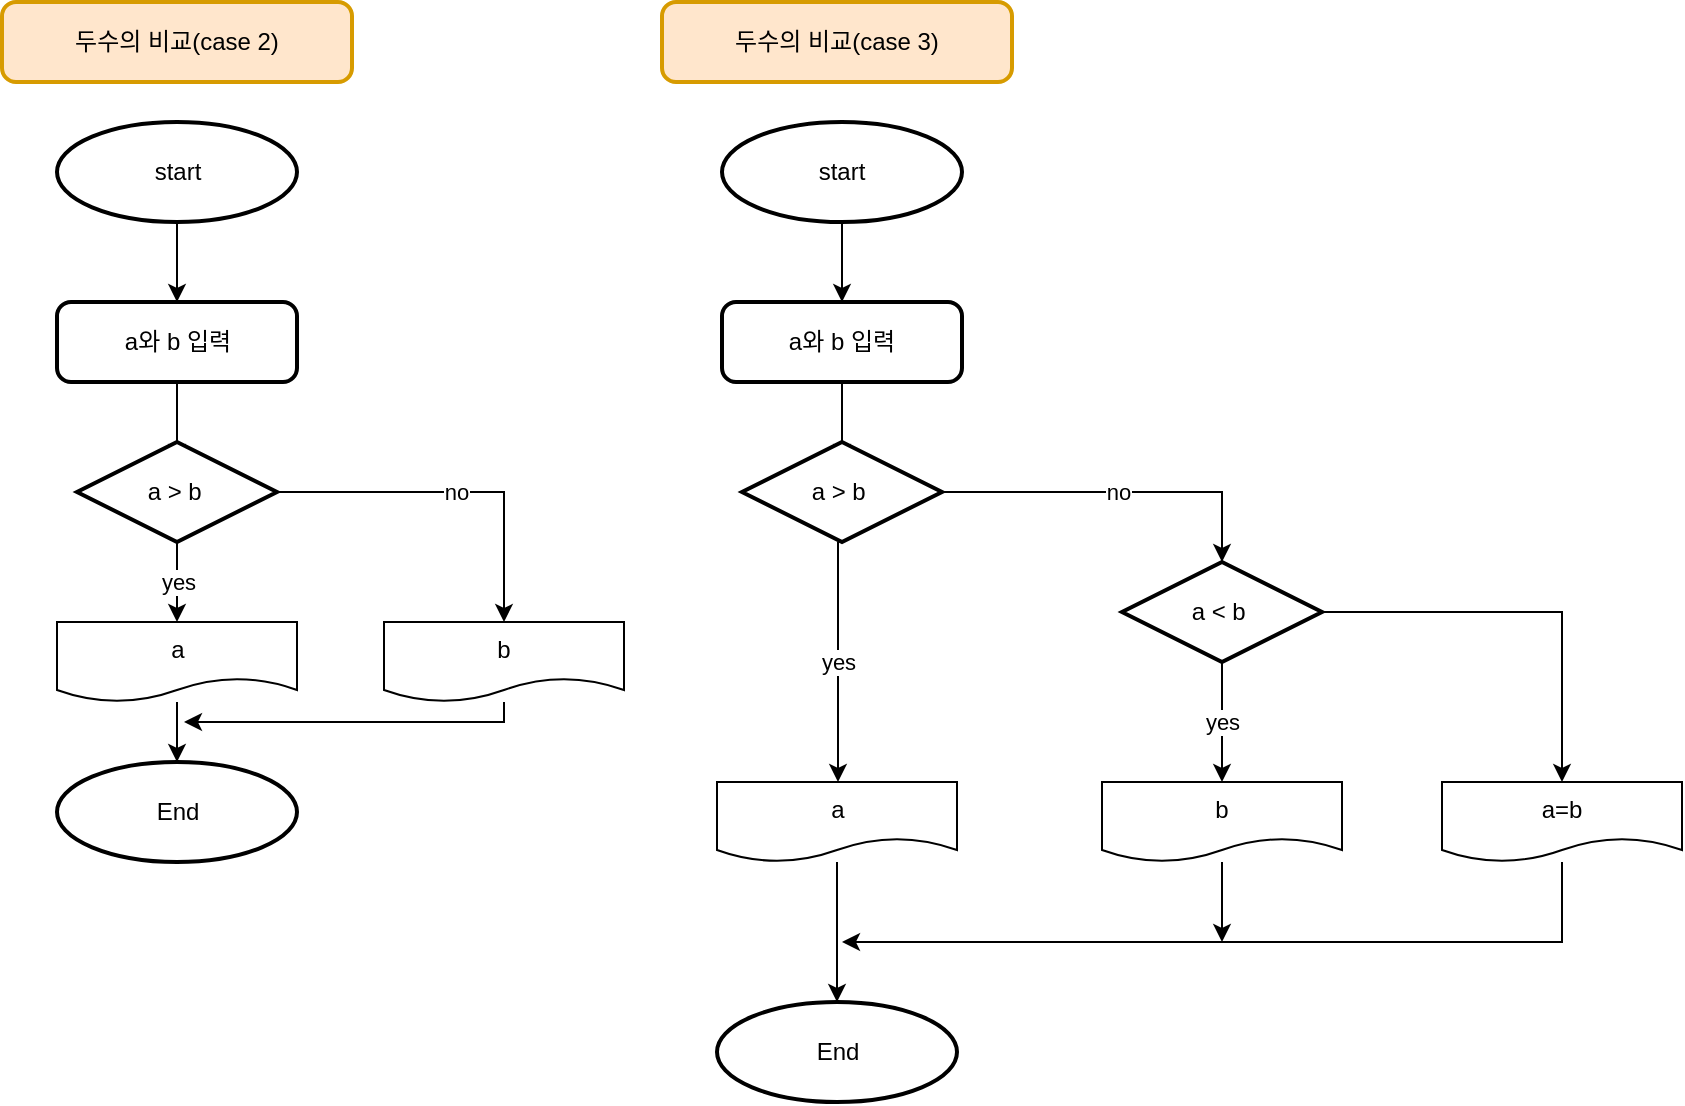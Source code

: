 <mxfile version="16.4.0" type="device"><diagram id="C5RBs43oDa-KdzZeNtuy" name="Page-1"><mxGraphModel dx="1792" dy="701" grid="1" gridSize="10" guides="1" tooltips="1" connect="1" arrows="1" fold="1" page="1" pageScale="1" pageWidth="827" pageHeight="1169" math="0" shadow="0"><root><mxCell id="WIyWlLk6GJQsqaUBKTNV-0"/><mxCell id="WIyWlLk6GJQsqaUBKTNV-1" parent="WIyWlLk6GJQsqaUBKTNV-0"/><mxCell id="VAmkBU1my4DgaGKgUGXG-18" value="두수의 비교(case 2)" style="rounded=1;whiteSpace=wrap;html=1;absoluteArcSize=1;arcSize=14;strokeWidth=2;fillColor=#ffe6cc;strokeColor=#d79b00;" parent="WIyWlLk6GJQsqaUBKTNV-1" vertex="1"><mxGeometry x="-50" y="10" width="175" height="40" as="geometry"/></mxCell><mxCell id="VAmkBU1my4DgaGKgUGXG-19" value="" style="edgeStyle=orthogonalEdgeStyle;rounded=0;orthogonalLoop=1;jettySize=auto;html=1;" parent="WIyWlLk6GJQsqaUBKTNV-1" source="VAmkBU1my4DgaGKgUGXG-20" target="VAmkBU1my4DgaGKgUGXG-22" edge="1"><mxGeometry relative="1" as="geometry"/></mxCell><mxCell id="VAmkBU1my4DgaGKgUGXG-20" value="start" style="strokeWidth=2;html=1;shape=mxgraph.flowchart.start_2;whiteSpace=wrap;" parent="WIyWlLk6GJQsqaUBKTNV-1" vertex="1"><mxGeometry x="-22.5" y="70" width="120" height="50" as="geometry"/></mxCell><mxCell id="VAmkBU1my4DgaGKgUGXG-21" value="" style="edgeStyle=orthogonalEdgeStyle;rounded=0;orthogonalLoop=1;jettySize=auto;html=1;" parent="WIyWlLk6GJQsqaUBKTNV-1" source="VAmkBU1my4DgaGKgUGXG-22" edge="1"><mxGeometry relative="1" as="geometry"><mxPoint x="37.5" y="240" as="targetPoint"/></mxGeometry></mxCell><mxCell id="VAmkBU1my4DgaGKgUGXG-22" value="a와 b 입력" style="rounded=1;whiteSpace=wrap;html=1;absoluteArcSize=1;arcSize=14;strokeWidth=2;" parent="WIyWlLk6GJQsqaUBKTNV-1" vertex="1"><mxGeometry x="-22.5" y="160" width="120" height="40" as="geometry"/></mxCell><mxCell id="VAmkBU1my4DgaGKgUGXG-31" value="no" style="edgeStyle=orthogonalEdgeStyle;rounded=0;orthogonalLoop=1;jettySize=auto;html=1;entryX=0.5;entryY=0;entryDx=0;entryDy=0;" parent="WIyWlLk6GJQsqaUBKTNV-1" source="VAmkBU1my4DgaGKgUGXG-36" target="VAmkBU1my4DgaGKgUGXG-30" edge="1"><mxGeometry relative="1" as="geometry"><mxPoint x="97.5" y="260" as="sourcePoint"/></mxGeometry></mxCell><mxCell id="V-JeUeEDu_jA01vCYz3y-0" value="" style="edgeStyle=orthogonalEdgeStyle;rounded=0;orthogonalLoop=1;jettySize=auto;html=1;" edge="1" parent="WIyWlLk6GJQsqaUBKTNV-1" source="VAmkBU1my4DgaGKgUGXG-26"><mxGeometry relative="1" as="geometry"><mxPoint x="37.5" y="390" as="targetPoint"/></mxGeometry></mxCell><mxCell id="VAmkBU1my4DgaGKgUGXG-26" value="a" style="shape=document;whiteSpace=wrap;html=1;boundedLbl=1;" parent="WIyWlLk6GJQsqaUBKTNV-1" vertex="1"><mxGeometry x="-22.5" y="320" width="120" height="40" as="geometry"/></mxCell><mxCell id="V-JeUeEDu_jA01vCYz3y-16" style="edgeStyle=orthogonalEdgeStyle;rounded=0;orthogonalLoop=1;jettySize=auto;html=1;" edge="1" parent="WIyWlLk6GJQsqaUBKTNV-1" source="VAmkBU1my4DgaGKgUGXG-30"><mxGeometry relative="1" as="geometry"><mxPoint x="41" y="370" as="targetPoint"/><Array as="points"><mxPoint x="201" y="370"/><mxPoint x="61" y="370"/></Array></mxGeometry></mxCell><mxCell id="VAmkBU1my4DgaGKgUGXG-30" value="b" style="shape=document;whiteSpace=wrap;html=1;boundedLbl=1;" parent="WIyWlLk6GJQsqaUBKTNV-1" vertex="1"><mxGeometry x="141" y="320" width="120" height="40" as="geometry"/></mxCell><mxCell id="VAmkBU1my4DgaGKgUGXG-39" value="yes" style="edgeStyle=orthogonalEdgeStyle;rounded=0;orthogonalLoop=1;jettySize=auto;html=1;entryX=0.5;entryY=0;entryDx=0;entryDy=0;" parent="WIyWlLk6GJQsqaUBKTNV-1" source="VAmkBU1my4DgaGKgUGXG-36" target="VAmkBU1my4DgaGKgUGXG-26" edge="1"><mxGeometry relative="1" as="geometry"/></mxCell><mxCell id="VAmkBU1my4DgaGKgUGXG-36" value="&lt;span&gt;a &amp;gt; b&amp;nbsp;&lt;/span&gt;" style="strokeWidth=2;html=1;shape=mxgraph.flowchart.decision;whiteSpace=wrap;" parent="WIyWlLk6GJQsqaUBKTNV-1" vertex="1"><mxGeometry x="-12.5" y="230" width="100" height="50" as="geometry"/></mxCell><mxCell id="V-JeUeEDu_jA01vCYz3y-8" value="End" style="strokeWidth=2;html=1;shape=mxgraph.flowchart.start_2;whiteSpace=wrap;" vertex="1" parent="WIyWlLk6GJQsqaUBKTNV-1"><mxGeometry x="-22.5" y="390" width="120" height="50" as="geometry"/></mxCell><mxCell id="V-JeUeEDu_jA01vCYz3y-17" value="" style="edgeStyle=orthogonalEdgeStyle;rounded=0;orthogonalLoop=1;jettySize=auto;html=1;" edge="1" parent="WIyWlLk6GJQsqaUBKTNV-1" source="V-JeUeEDu_jA01vCYz3y-18" target="V-JeUeEDu_jA01vCYz3y-20"><mxGeometry relative="1" as="geometry"/></mxCell><mxCell id="V-JeUeEDu_jA01vCYz3y-18" value="start" style="strokeWidth=2;html=1;shape=mxgraph.flowchart.start_2;whiteSpace=wrap;" vertex="1" parent="WIyWlLk6GJQsqaUBKTNV-1"><mxGeometry x="310" y="70" width="120" height="50" as="geometry"/></mxCell><mxCell id="V-JeUeEDu_jA01vCYz3y-19" value="" style="edgeStyle=orthogonalEdgeStyle;rounded=0;orthogonalLoop=1;jettySize=auto;html=1;" edge="1" parent="WIyWlLk6GJQsqaUBKTNV-1" source="V-JeUeEDu_jA01vCYz3y-20"><mxGeometry relative="1" as="geometry"><mxPoint x="370" y="240" as="targetPoint"/></mxGeometry></mxCell><mxCell id="V-JeUeEDu_jA01vCYz3y-20" value="a와 b 입력" style="rounded=1;whiteSpace=wrap;html=1;absoluteArcSize=1;arcSize=14;strokeWidth=2;" vertex="1" parent="WIyWlLk6GJQsqaUBKTNV-1"><mxGeometry x="310" y="160" width="120" height="40" as="geometry"/></mxCell><mxCell id="V-JeUeEDu_jA01vCYz3y-21" value="no" style="edgeStyle=orthogonalEdgeStyle;rounded=0;orthogonalLoop=1;jettySize=auto;html=1;" edge="1" parent="WIyWlLk6GJQsqaUBKTNV-1" source="V-JeUeEDu_jA01vCYz3y-27"><mxGeometry relative="1" as="geometry"><mxPoint x="430" y="260" as="sourcePoint"/><mxPoint x="560" y="290" as="targetPoint"/><Array as="points"><mxPoint x="560" y="255"/></Array></mxGeometry></mxCell><mxCell id="V-JeUeEDu_jA01vCYz3y-37" value="" style="edgeStyle=orthogonalEdgeStyle;rounded=0;orthogonalLoop=1;jettySize=auto;html=1;" edge="1" parent="WIyWlLk6GJQsqaUBKTNV-1" source="V-JeUeEDu_jA01vCYz3y-23" target="V-JeUeEDu_jA01vCYz3y-28"><mxGeometry relative="1" as="geometry"/></mxCell><mxCell id="V-JeUeEDu_jA01vCYz3y-23" value="a" style="shape=document;whiteSpace=wrap;html=1;boundedLbl=1;" vertex="1" parent="WIyWlLk6GJQsqaUBKTNV-1"><mxGeometry x="307.5" y="400" width="120" height="40" as="geometry"/></mxCell><mxCell id="V-JeUeEDu_jA01vCYz3y-36" value="yes" style="edgeStyle=orthogonalEdgeStyle;rounded=0;orthogonalLoop=1;jettySize=auto;html=1;" edge="1" parent="WIyWlLk6GJQsqaUBKTNV-1" source="V-JeUeEDu_jA01vCYz3y-27" target="V-JeUeEDu_jA01vCYz3y-23"><mxGeometry relative="1" as="geometry"><Array as="points"><mxPoint x="368" y="330"/><mxPoint x="368" y="330"/></Array></mxGeometry></mxCell><mxCell id="V-JeUeEDu_jA01vCYz3y-27" value="&lt;span&gt;a &amp;gt; b&amp;nbsp;&lt;/span&gt;" style="strokeWidth=2;html=1;shape=mxgraph.flowchart.decision;whiteSpace=wrap;" vertex="1" parent="WIyWlLk6GJQsqaUBKTNV-1"><mxGeometry x="320" y="230" width="100" height="50" as="geometry"/></mxCell><mxCell id="V-JeUeEDu_jA01vCYz3y-28" value="End" style="strokeWidth=2;html=1;shape=mxgraph.flowchart.start_2;whiteSpace=wrap;" vertex="1" parent="WIyWlLk6GJQsqaUBKTNV-1"><mxGeometry x="307.5" y="510" width="120" height="50" as="geometry"/></mxCell><mxCell id="V-JeUeEDu_jA01vCYz3y-29" value="두수의 비교(case 3)" style="rounded=1;whiteSpace=wrap;html=1;absoluteArcSize=1;arcSize=14;strokeWidth=2;fillColor=#ffe6cc;strokeColor=#d79b00;" vertex="1" parent="WIyWlLk6GJQsqaUBKTNV-1"><mxGeometry x="280" y="10" width="175" height="40" as="geometry"/></mxCell><mxCell id="V-JeUeEDu_jA01vCYz3y-33" value="yes" style="edgeStyle=orthogonalEdgeStyle;rounded=0;orthogonalLoop=1;jettySize=auto;html=1;entryX=0.5;entryY=0;entryDx=0;entryDy=0;" edge="1" parent="WIyWlLk6GJQsqaUBKTNV-1" source="V-JeUeEDu_jA01vCYz3y-31" target="V-JeUeEDu_jA01vCYz3y-32"><mxGeometry relative="1" as="geometry"/></mxCell><mxCell id="V-JeUeEDu_jA01vCYz3y-35" style="edgeStyle=orthogonalEdgeStyle;rounded=0;orthogonalLoop=1;jettySize=auto;html=1;entryX=0.5;entryY=0;entryDx=0;entryDy=0;" edge="1" parent="WIyWlLk6GJQsqaUBKTNV-1" source="V-JeUeEDu_jA01vCYz3y-31" target="V-JeUeEDu_jA01vCYz3y-34"><mxGeometry relative="1" as="geometry"/></mxCell><mxCell id="V-JeUeEDu_jA01vCYz3y-31" value="&lt;span&gt;a &amp;lt; b&amp;nbsp;&lt;/span&gt;" style="strokeWidth=2;html=1;shape=mxgraph.flowchart.decision;whiteSpace=wrap;" vertex="1" parent="WIyWlLk6GJQsqaUBKTNV-1"><mxGeometry x="510" y="290" width="100" height="50" as="geometry"/></mxCell><mxCell id="V-JeUeEDu_jA01vCYz3y-40" style="edgeStyle=orthogonalEdgeStyle;rounded=0;orthogonalLoop=1;jettySize=auto;html=1;" edge="1" parent="WIyWlLk6GJQsqaUBKTNV-1" source="V-JeUeEDu_jA01vCYz3y-32"><mxGeometry relative="1" as="geometry"><mxPoint x="560" y="480" as="targetPoint"/></mxGeometry></mxCell><mxCell id="V-JeUeEDu_jA01vCYz3y-32" value="b" style="shape=document;whiteSpace=wrap;html=1;boundedLbl=1;" vertex="1" parent="WIyWlLk6GJQsqaUBKTNV-1"><mxGeometry x="500" y="400" width="120" height="40" as="geometry"/></mxCell><mxCell id="V-JeUeEDu_jA01vCYz3y-38" style="edgeStyle=orthogonalEdgeStyle;rounded=0;orthogonalLoop=1;jettySize=auto;html=1;" edge="1" parent="WIyWlLk6GJQsqaUBKTNV-1" source="V-JeUeEDu_jA01vCYz3y-34"><mxGeometry relative="1" as="geometry"><mxPoint x="370" y="480" as="targetPoint"/><Array as="points"><mxPoint x="730" y="480"/></Array></mxGeometry></mxCell><mxCell id="V-JeUeEDu_jA01vCYz3y-34" value="a=b" style="shape=document;whiteSpace=wrap;html=1;boundedLbl=1;" vertex="1" parent="WIyWlLk6GJQsqaUBKTNV-1"><mxGeometry x="670" y="400" width="120" height="40" as="geometry"/></mxCell></root></mxGraphModel></diagram></mxfile>